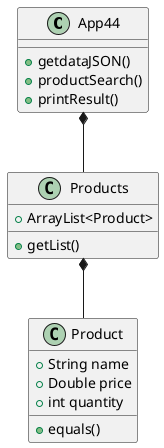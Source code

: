 @startuml
'https://plantuml.com/sequence-diagram

class App44{
    +getdataJSON()
    +productSearch()
    +printResult()
}
class Product {
    +String name
    +Double price
    +int quantity
    +equals()
}
class Products {
    +ArrayList<Product>
    +getList()
}
App44 *-- Products
Products *-- Product
@enduml